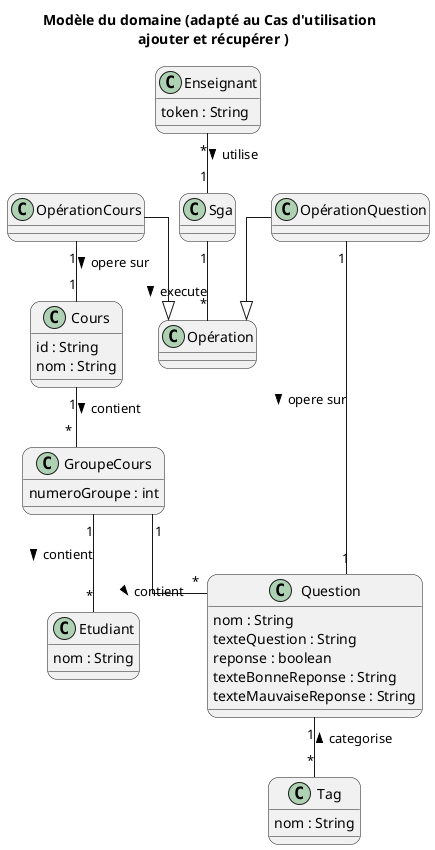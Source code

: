 @startuml MDD
skinparam defaultfontname Verdana
skinparam RoundCorner 20
skinparam linetype ortho

title Modèle du domaine (adapté au Cas d'utilisation \n ajouter et récupérer )

class Opération {

}

class OpérationCours

class Cours {
    id : String
    nom : String
}

class GroupeCours {
    numeroGroupe : int
}

class Enseignant {
    token : String
}

class Sga {

}

class Etudiant {
    nom : String
}

class Tag{
    nom : String
}

class Question{
    nom : String
    texteQuestion : String
    reponse : boolean
    texteBonneReponse : String
    texteMauvaiseReponse : String
}

Enseignant "*"-- "1" Sga : utilise >

Sga "1" -- "*" Opération : execute >
OpérationQuestion --|> Opération
OpérationCours --|> Opération

OpérationCours "1"-- "1"Cours : opere sur >
Cours "1"-- "*"GroupeCours : contient >
GroupeCours"1" -- "*"Question : contient >

OpérationQuestion "1"-- "1"Question : opere sur >
GroupeCours "1"-- "*"Etudiant : contient >

Question "1" -- "*"Tag : < categorise
@enduml